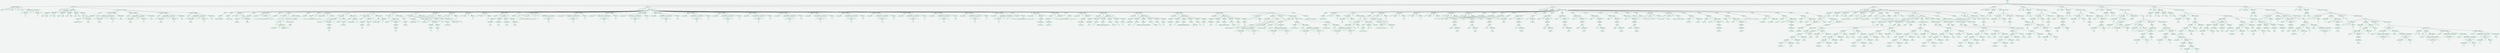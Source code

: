 digraph {
bgcolor="#F2F4F4"; node[style=bold, color="#27AE60", style="filled,setlinewidth(2)", fillcolor=white];
n0[label="RAIZ"];
n1[label="INSTRUCCIONES"];
n0->n1;
n2[label="DECLARACION ARREGLO"];
n1->n2;
n3[label="String"];
n2->n3;
n4[label="[]"];
n2->n4;
n5[label="[]"];
n2->n5;
n6[label="Clases"];
n2->n6;
n7[label="="];
n2->n7;
n8[label="new"];
n2->n8;
n9[label="String"];
n2->n9;
n10[label="EXPRESIONES DE LAS DIMENSIONES"];
n2->n10;
n11[label="["];
n10->n11;
n12[label="PRIMITIVO"];
n10->n12;
n13[label="4"];
n12->n13;
n14[label="]"];
n10->n14;
n15[label="["];
n10->n15;
n16[label="PRIMITIVO"];
n10->n16;
n17[label="5"];
n16->n17;
n18[label="]"];
n10->n18;
n19[label="FUNCION"];
n1->n19;
n20[label="func"];
n19->n20;
n21[label="agregaralumno"];
n19->n21;
n22[label="PARAMETROS"];
n19->n22;
n23[label="PARAMETRO"];
n22->n23;
n24[label="Array"];
n23->n24;
n25[label="arreglo"];
n23->n25;
n26[label="PARAMETRO"];
n22->n26;
n27[label="Int"];
n26->n27;
n28[label="alumno"];
n26->n28;
n29[label="PARAMETRO"];
n22->n29;
n30[label="String"];
n29->n30;
n31[label="nombre"];
n29->n31;
n32[label="PARAMETRO"];
n22->n32;
n33[label="String"];
n32->n33;
n34[label="carnet"];
n32->n34;
n35[label="PARAMETRO"];
n22->n35;
n36[label="String"];
n35->n36;
n37[label="edad"];
n35->n37;
n38[label="PARAMETRO"];
n22->n38;
n39[label="String"];
n38->n39;
n40[label="nota"];
n38->n40;
n41[label="INSTRUCCIONES FUNCION"];
n19->n41;
n42[label="PRINT"];
n41->n42;
n43[label="ARITMETICA"];
n42->n43;
n44[label="PRIMITIVO"];
n43->n44;
n45[label="Agregando a alumno #"];
n44->n45;
n46[label="+"];
n43->n46;
n47[label="IDENTIFICADOR"];
n43->n47;
n48[label="alumno"];
n47->n48;
n49[label="MODIFICACION ARREGLO"];
n41->n49;
n50[label="arreglo"];
n49->n50;
n51[label="EXPRESIONES DE LAS DIMENSIONES"];
n49->n51;
n52[label="["];
n51->n52;
n53[label="IDENTIFICADOR"];
n51->n53;
n54[label="alumno"];
n53->n54;
n55[label="]"];
n51->n55;
n56[label="["];
n51->n56;
n57[label="PRIMITIVO"];
n51->n57;
n58[label="0"];
n57->n58;
n59[label="]"];
n51->n59;
n60[label="IDENTIFICADOR"];
n49->n60;
n61[label="nombre"];
n60->n61;
n62[label="MODIFICACION ARREGLO"];
n41->n62;
n63[label="arreglo"];
n62->n63;
n64[label="EXPRESIONES DE LAS DIMENSIONES"];
n62->n64;
n65[label="["];
n64->n65;
n66[label="IDENTIFICADOR"];
n64->n66;
n67[label="alumno"];
n66->n67;
n68[label="]"];
n64->n68;
n69[label="["];
n64->n69;
n70[label="PRIMITIVO"];
n64->n70;
n71[label="2"];
n70->n71;
n72[label="]"];
n64->n72;
n73[label="IDENTIFICADOR"];
n62->n73;
n74[label="carnet"];
n73->n74;
n75[label="MODIFICACION ARREGLO"];
n41->n75;
n76[label="arreglo"];
n75->n76;
n77[label="EXPRESIONES DE LAS DIMENSIONES"];
n75->n77;
n78[label="["];
n77->n78;
n79[label="IDENTIFICADOR"];
n77->n79;
n80[label="alumno"];
n79->n80;
n81[label="]"];
n77->n81;
n82[label="["];
n77->n82;
n83[label="PRIMITIVO"];
n77->n83;
n84[label="3"];
n83->n84;
n85[label="]"];
n77->n85;
n86[label="IDENTIFICADOR"];
n75->n86;
n87[label="edad"];
n86->n87;
n88[label="MODIFICACION ARREGLO"];
n41->n88;
n89[label="arreglo"];
n88->n89;
n90[label="EXPRESIONES DE LAS DIMENSIONES"];
n88->n90;
n91[label="["];
n90->n91;
n92[label="IDENTIFICADOR"];
n90->n92;
n93[label="alumno"];
n92->n93;
n94[label="]"];
n90->n94;
n95[label="["];
n90->n95;
n96[label="PRIMITIVO"];
n90->n96;
n97[label="4"];
n96->n97;
n98[label="]"];
n90->n98;
n99[label="IDENTIFICADOR"];
n88->n99;
n100[label="nota"];
n99->n100;
n101[label="MAIN"];
n1->n101;
n102[label="("];
n101->n102;
n103[label=")"];
n101->n103;
n104[label="{"];
n101->n104;
n105[label="INSTRUCCIONES"];
n101->n105;
n106[label="PRINT"];
n105->n106;
n107[label="PRIMITIVO"];
n106->n107;
n108[label="INICIO DEL PROGRAMA"];
n107->n108;
n109[label="PRINT"];
n105->n109;
n110[label="PRIMITIVO"];
n109->n110;
n111[label="Ingrese su nombre: "];
n110->n111;
n112[label="DECLARACION"];
n105->n112;
n113[label="var"];
n112->n113;
n114[label="nombre"];
n112->n114;
n115[label="="];
n112->n115;
n116[label="READ"];
n112->n116;
n117[label="PRINT"];
n105->n117;
n118[label="ARITMETICA"];
n117->n118;
n119[label="PRIMITIVO"];
n118->n119;
n120[label="Bienvenido "];
n119->n120;
n121[label="+"];
n118->n121;
n122[label="IDENTIFICADOR"];
n118->n122;
n123[label="nombre"];
n122->n123;
n124[label="LLAMADA FUNCION"];
n105->n124;
n125[label="casteosymas"];
n124->n125;
n126[label="("];
n124->n126;
n127[label="PARAMETROS"];
n124->n127;
n128[label=")"];
n124->n128;
n129[label="PRINT"];
n105->n129;
n130[label="PRIMITIVO"];
n129->n130;
n131[label="=============CALCULADORA=============="];
n130->n131;
n132[label="WHILE"];
n105->n132;
n133[label="("];
n132->n133;
n134[label="PRIMITIVO"];
n132->n134;
n135[label="True"];
n134->n135;
n136[label=")"];
n132->n136;
n137[label="INSTRUCCIONES WHILE"];
n132->n137;
n138[label="IF"];
n137->n138;
n139[label="("];
n138->n139;
n140[label="LOGICA"];
n138->n140;
n141[label="!"];
n140->n141;
n142[label="LLAMADA FUNCION"];
n140->n142;
n143[label="calculadoracali"];
n142->n143;
n144[label="("];
n142->n144;
n145[label="PARAMETROS"];
n142->n145;
n146[label=")"];
n142->n146;
n147[label=")"];
n138->n147;
n148[label="INSTRUCCIONES IF"];
n138->n148;
n149[label="BREAK"];
n148->n149;
n150[label="PRINT"];
n105->n150;
n151[label="PRIMITIVO"];
n150->n151;
n152[label="Calculadora finalizada correctamente"];
n151->n152;
n153[label="PRINT"];
n105->n153;
n154[label="PRIMITIVO"];
n153->n154;
n155[label="=============RECURSIVIDAD=============="];
n154->n155;
n156[label="DECLARACION"];
n105->n156;
n157[label="var"];
n156->n157;
n158[label="punteoRecursividad"];
n156->n158;
n159[label="="];
n156->n159;
n160[label="PRIMITIVO"];
n156->n160;
n161[label="0"];
n160->n161;
n162[label="IF"];
n105->n162;
n163[label="("];
n162->n163;
n164[label="RELACIONAL"];
n162->n164;
n165[label="LLAMADA FUNCION"];
n164->n165;
n166[label="factorialcali"];
n165->n166;
n167[label="("];
n165->n167;
n168[label="PARAMETROS"];
n165->n168;
n169[label="PARAMETRO"];
n168->n169;
n170[label="PRIMITIVO"];
n169->n170;
n171[label="20"];
n170->n171;
n172[label=")"];
n165->n172;
n173[label="=="];
n164->n173;
n174[label="PRIMITIVO"];
n164->n174;
n175[label="362880"];
n174->n175;
n176[label=")"];
n162->n176;
n177[label="INSTRUCCIONES IF"];
n162->n177;
n178[label="PRINT"];
n177->n178;
n179[label="PRIMITIVO"];
n178->n179;
n180[label="Bien factorial"];
n179->n180;
n181[label="INCREMENTO"];
n177->n181;
n182[label="punteoRecursividad"];
n181->n182;
n183[label="++"];
n181->n183;
n184[label="IF"];
n105->n184;
n185[label="("];
n184->n185;
n186[label="LLAMADA FUNCION"];
n184->n186;
n187[label="parcali"];
n186->n187;
n188[label="("];
n186->n188;
n189[label="PARAMETROS"];
n186->n189;
n190[label="PARAMETRO"];
n189->n190;
n191[label="PRIMITIVO"];
n190->n191;
n192[label="202"];
n191->n192;
n193[label=")"];
n186->n193;
n194[label=")"];
n184->n194;
n195[label="INSTRUCCIONES IF"];
n184->n195;
n196[label="PRINT"];
n195->n196;
n197[label="PRIMITIVO"];
n196->n197;
n198[label="Bien par"];
n197->n198;
n199[label="INCREMENTO"];
n195->n199;
n200[label="punteoRecursividad"];
n199->n200;
n201[label="++"];
n199->n201;
n202[label="IF"];
n105->n202;
n203[label="("];
n202->n203;
n204[label="LOGICA"];
n202->n204;
n205[label="!"];
n204->n205;
n206[label="LLAMADA FUNCION"];
n204->n206;
n207[label="imparcali"];
n206->n207;
n208[label="("];
n206->n208;
n209[label="PARAMETROS"];
n206->n209;
n210[label="PARAMETRO"];
n209->n210;
n211[label="PRIMITIVO"];
n210->n211;
n212[label="202"];
n211->n212;
n213[label=")"];
n206->n213;
n214[label=")"];
n202->n214;
n215[label="INSTRUCCIONES IF"];
n202->n215;
n216[label="PRINT"];
n215->n216;
n217[label="PRIMITIVO"];
n216->n217;
n218[label="Bien impar"];
n217->n218;
n219[label="INCREMENTO"];
n215->n219;
n220[label="punteoRecursividad"];
n219->n220;
n221[label="++"];
n219->n221;
n222[label="IF"];
n105->n222;
n223[label="("];
n222->n223;
n224[label="RELACIONAL"];
n222->n224;
n225[label="LLAMADA FUNCION"];
n224->n225;
n226[label="ackermanncali"];
n225->n226;
n227[label="("];
n225->n227;
n228[label="PARAMETROS"];
n225->n228;
n229[label="PARAMETRO"];
n228->n229;
n230[label="PRIMITIVO"];
n229->n230;
n231[label="3"];
n230->n231;
n232[label="PARAMETRO"];
n228->n232;
n233[label="PRIMITIVO"];
n232->n233;
n234[label="4"];
n233->n234;
n235[label=")"];
n225->n235;
n236[label="=="];
n224->n236;
n237[label="PRIMITIVO"];
n224->n237;
n238[label="125"];
n237->n238;
n239[label=")"];
n222->n239;
n240[label="INSTRUCCIONES IF"];
n222->n240;
n241[label="PRINT"];
n240->n241;
n242[label="PRIMITIVO"];
n241->n242;
n243[label="Bien ackermann"];
n242->n243;
n244[label="INCREMENTO"];
n240->n244;
n245[label="punteoRecursividad"];
n244->n245;
n246[label="++"];
n244->n246;
n247[label="DECLARACION"];
n105->n247;
n248[label="var"];
n247->n248;
n249[label="discos"];
n247->n249;
n250[label="="];
n247->n250;
n251[label="PRIMITIVO"];
n247->n251;
n252[label="3"];
n251->n252;
n253[label="DECLARACION"];
n105->n253;
n254[label="var"];
n253->n254;
n255[label="origen"];
n253->n255;
n256[label="="];
n253->n256;
n257[label="PRIMITIVO"];
n253->n257;
n258[label="1"];
n257->n258;
n259[label="DECLARACION"];
n105->n259;
n260[label="var"];
n259->n260;
n261[label="auxiliar"];
n259->n261;
n262[label="="];
n259->n262;
n263[label="PRIMITIVO"];
n259->n263;
n264[label="2"];
n263->n264;
n265[label="DECLARACION"];
n105->n265;
n266[label="var"];
n265->n266;
n267[label="destino"];
n265->n267;
n268[label="="];
n265->n268;
n269[label="PRIMITIVO"];
n265->n269;
n270[label="3"];
n269->n270;
n271[label="LLAMADA FUNCION"];
n105->n271;
n272[label="hanoicali"];
n271->n272;
n273[label="("];
n271->n273;
n274[label="PARAMETROS"];
n271->n274;
n275[label="PARAMETRO"];
n274->n275;
n276[label="IDENTIFICADOR"];
n275->n276;
n277[label="discos"];
n276->n277;
n278[label="PARAMETRO"];
n274->n278;
n279[label="IDENTIFICADOR"];
n278->n279;
n280[label="origen"];
n279->n280;
n281[label="PARAMETRO"];
n274->n281;
n282[label="IDENTIFICADOR"];
n281->n282;
n283[label="auxiliar"];
n282->n283;
n284[label="PARAMETRO"];
n274->n284;
n285[label="IDENTIFICADOR"];
n284->n285;
n286[label="destino"];
n285->n286;
n287[label=")"];
n271->n287;
n288[label="PRINT"];
n105->n288;
n289[label="PRIMITIVO"];
n288->n289;
n290[label="=============ARREGLOS=============="];
n289->n290;
n291[label="DECLARACION ARREGLO"];
n105->n291;
n292[label="Int"];
n291->n292;
n293[label="[]"];
n291->n293;
n294[label="vectorNumeros"];
n291->n294;
n295[label="="];
n291->n295;
n296[label="new"];
n291->n296;
n297[label="Int"];
n291->n297;
n298[label="EXPRESIONES DE LAS DIMENSIONES"];
n291->n298;
n299[label="["];
n298->n299;
n300[label="PRIMITIVO"];
n298->n300;
n301[label="15"];
n300->n301;
n302[label="]"];
n298->n302;
n303[label="MODIFICACION ARREGLO"];
n105->n303;
n304[label="vectorNumeros"];
n303->n304;
n305[label="EXPRESIONES DE LAS DIMENSIONES"];
n303->n305;
n306[label="["];
n305->n306;
n307[label="PRIMITIVO"];
n305->n307;
n308[label="0"];
n307->n308;
n309[label="]"];
n305->n309;
n310[label="PRIMITIVO"];
n303->n310;
n311[label="2"];
n310->n311;
n312[label="MODIFICACION ARREGLO"];
n105->n312;
n313[label="vectorNumeros"];
n312->n313;
n314[label="EXPRESIONES DE LAS DIMENSIONES"];
n312->n314;
n315[label="["];
n314->n315;
n316[label="PRIMITIVO"];
n314->n316;
n317[label="1"];
n316->n317;
n318[label="]"];
n314->n318;
n319[label="PRIMITIVO"];
n312->n319;
n320[label="26"];
n319->n320;
n321[label="MODIFICACION ARREGLO"];
n105->n321;
n322[label="vectorNumeros"];
n321->n322;
n323[label="EXPRESIONES DE LAS DIMENSIONES"];
n321->n323;
n324[label="["];
n323->n324;
n325[label="PRIMITIVO"];
n323->n325;
n326[label="2"];
n325->n326;
n327[label="]"];
n323->n327;
n328[label="PRIMITIVO"];
n321->n328;
n329[label="1"];
n328->n329;
n330[label="MODIFICACION ARREGLO"];
n105->n330;
n331[label="vectorNumeros"];
n330->n331;
n332[label="EXPRESIONES DE LAS DIMENSIONES"];
n330->n332;
n333[label="["];
n332->n333;
n334[label="PRIMITIVO"];
n332->n334;
n335[label="3"];
n334->n335;
n336[label="]"];
n332->n336;
n337[label="PRIMITIVO"];
n330->n337;
n338[label="135"];
n337->n338;
n339[label="MODIFICACION ARREGLO"];
n105->n339;
n340[label="vectorNumeros"];
n339->n340;
n341[label="EXPRESIONES DE LAS DIMENSIONES"];
n339->n341;
n342[label="["];
n341->n342;
n343[label="PRIMITIVO"];
n341->n343;
n344[label="4"];
n343->n344;
n345[label="]"];
n341->n345;
n346[label="PRIMITIVO"];
n339->n346;
n347[label="15"];
n346->n347;
n348[label="MODIFICACION ARREGLO"];
n105->n348;
n349[label="vectorNumeros"];
n348->n349;
n350[label="EXPRESIONES DE LAS DIMENSIONES"];
n348->n350;
n351[label="["];
n350->n351;
n352[label="PRIMITIVO"];
n350->n352;
n353[label="5"];
n352->n353;
n354[label="]"];
n350->n354;
n355[label="PRIMITIVO"];
n348->n355;
n356[label="0"];
n355->n356;
n357[label="MODIFICACION ARREGLO"];
n105->n357;
n358[label="vectorNumeros"];
n357->n358;
n359[label="EXPRESIONES DE LAS DIMENSIONES"];
n357->n359;
n360[label="["];
n359->n360;
n361[label="PRIMITIVO"];
n359->n361;
n362[label="6"];
n361->n362;
n363[label="]"];
n359->n363;
n364[label="PRIMITIVO"];
n357->n364;
n365[label="76"];
n364->n365;
n366[label="MODIFICACION ARREGLO"];
n105->n366;
n367[label="vectorNumeros"];
n366->n367;
n368[label="EXPRESIONES DE LAS DIMENSIONES"];
n366->n368;
n369[label="["];
n368->n369;
n370[label="PRIMITIVO"];
n368->n370;
n371[label="7"];
n370->n371;
n372[label="]"];
n368->n372;
n373[label="PRIMITIVO"];
n366->n373;
n374[label="84"];
n373->n374;
n375[label="MODIFICACION ARREGLO"];
n105->n375;
n376[label="vectorNumeros"];
n375->n376;
n377[label="EXPRESIONES DE LAS DIMENSIONES"];
n375->n377;
n378[label="["];
n377->n378;
n379[label="PRIMITIVO"];
n377->n379;
n380[label="8"];
n379->n380;
n381[label="]"];
n377->n381;
n382[label="PRIMITIVO"];
n375->n382;
n383[label="7"];
n382->n383;
n384[label="MODIFICACION ARREGLO"];
n105->n384;
n385[label="vectorNumeros"];
n384->n385;
n386[label="EXPRESIONES DE LAS DIMENSIONES"];
n384->n386;
n387[label="["];
n386->n387;
n388[label="PRIMITIVO"];
n386->n388;
n389[label="9"];
n388->n389;
n390[label="]"];
n386->n390;
n391[label="PRIMITIVO"];
n384->n391;
n392[label="44"];
n391->n392;
n393[label="MODIFICACION ARREGLO"];
n105->n393;
n394[label="vectorNumeros"];
n393->n394;
n395[label="EXPRESIONES DE LAS DIMENSIONES"];
n393->n395;
n396[label="["];
n395->n396;
n397[label="PRIMITIVO"];
n395->n397;
n398[label="10"];
n397->n398;
n399[label="]"];
n395->n399;
n400[label="PRIMITIVO"];
n393->n400;
n401[label="51"];
n400->n401;
n402[label="MODIFICACION ARREGLO"];
n105->n402;
n403[label="vectorNumeros"];
n402->n403;
n404[label="EXPRESIONES DE LAS DIMENSIONES"];
n402->n404;
n405[label="["];
n404->n405;
n406[label="PRIMITIVO"];
n404->n406;
n407[label="11"];
n406->n407;
n408[label="]"];
n404->n408;
n409[label="PRIMITIVO"];
n402->n409;
n410[label="9"];
n409->n410;
n411[label="MODIFICACION ARREGLO"];
n105->n411;
n412[label="vectorNumeros"];
n411->n412;
n413[label="EXPRESIONES DE LAS DIMENSIONES"];
n411->n413;
n414[label="["];
n413->n414;
n415[label="PRIMITIVO"];
n413->n415;
n416[label="12"];
n415->n416;
n417[label="]"];
n413->n417;
n418[label="PRIMITIVO"];
n411->n418;
n419[label="945"];
n418->n419;
n420[label="MODIFICACION ARREGLO"];
n105->n420;
n421[label="vectorNumeros"];
n420->n421;
n422[label="EXPRESIONES DE LAS DIMENSIONES"];
n420->n422;
n423[label="["];
n422->n423;
n424[label="PRIMITIVO"];
n422->n424;
n425[label="13"];
n424->n425;
n426[label="]"];
n422->n426;
n427[label="PRIMITIVO"];
n420->n427;
n428[label="9"];
n427->n428;
n429[label="MODIFICACION ARREGLO"];
n105->n429;
n430[label="vectorNumeros"];
n429->n430;
n431[label="EXPRESIONES DE LAS DIMENSIONES"];
n429->n431;
n432[label="["];
n431->n432;
n433[label="PRIMITIVO"];
n431->n433;
n434[label="14"];
n433->n434;
n435[label="]"];
n431->n435;
n436[label="PRIMITIVO"];
n429->n436;
n437[label="73"];
n436->n437;
n438[label="PRINT"];
n105->n438;
n439[label="PRIMITIVO"];
n438->n439;
n440[label="============VECTOR DESORDENADO================"];
n439->n440;
n441[label="LLAMADA FUNCION"];
n105->n441;
n442[label="imprimirvector1"];
n441->n442;
n443[label="("];
n441->n443;
n444[label="PARAMETROS"];
n441->n444;
n445[label="PARAMETRO"];
n444->n445;
n446[label="IDENTIFICADOR"];
n445->n446;
n447[label="vectorNumeros"];
n446->n447;
n448[label=")"];
n441->n448;
n449[label="LLAMADA FUNCION"];
n105->n449;
n450[label="bubblesort"];
n449->n450;
n451[label="("];
n449->n451;
n452[label="PARAMETROS"];
n449->n452;
n453[label="PARAMETRO"];
n452->n453;
n454[label="IDENTIFICADOR"];
n453->n454;
n455[label="vectorNumeros"];
n454->n455;
n456[label=")"];
n449->n456;
n457[label="PRINT"];
n105->n457;
n458[label="PRIMITIVO"];
n457->n458;
n459[label="============VECTOR ORDENADO================"];
n458->n459;
n460[label="LLAMADA FUNCION"];
n105->n460;
n461[label="imprimirvector1"];
n460->n461;
n462[label="("];
n460->n462;
n463[label="PARAMETROS"];
n460->n463;
n464[label="PARAMETRO"];
n463->n464;
n465[label="IDENTIFICADOR"];
n464->n465;
n466[label="vectorNumeros"];
n465->n466;
n467[label=")"];
n460->n467;
n468[label="LLAMADA FUNCION"];
n105->n468;
n469[label="agregaralumno"];
n468->n469;
n470[label="("];
n468->n470;
n471[label="PARAMETROS"];
n468->n471;
n472[label="PARAMETRO"];
n471->n472;
n473[label="IDENTIFICADOR"];
n472->n473;
n474[label="Clases"];
n473->n474;
n475[label="PARAMETRO"];
n471->n475;
n476[label="PRIMITIVO"];
n475->n476;
n477[label="0"];
n476->n477;
n478[label="PARAMETRO"];
n471->n478;
n479[label="PRIMITIVO"];
n478->n479;
n480[label="GABRIEL ORLANDO AJSIVINAC XICAY"];
n479->n480;
n481[label="PARAMETRO"];
n471->n481;
n482[label="PRIMITIVO"];
n481->n482;
n483[label="201213010"];
n482->n483;
n484[label="PARAMETRO"];
n471->n484;
n485[label="PRIMITIVO"];
n484->n485;
n486[label="22"];
n485->n486;
n487[label="PARAMETRO"];
n471->n487;
n488[label="PRIMITIVO"];
n487->n488;
n489[label="73"];
n488->n489;
n490[label=")"];
n468->n490;
n491[label="LLAMADA FUNCION"];
n105->n491;
n492[label="agregaralumno"];
n491->n492;
n493[label="("];
n491->n493;
n494[label="PARAMETROS"];
n491->n494;
n495[label="PARAMETRO"];
n494->n495;
n496[label="IDENTIFICADOR"];
n495->n496;
n497[label="Clases"];
n496->n497;
n498[label="PARAMETRO"];
n494->n498;
n499[label="PRIMITIVO"];
n498->n499;
n500[label="1"];
n499->n500;
n501[label="PARAMETRO"];
n494->n501;
n502[label="PRIMITIVO"];
n501->n502;
n503[label="FERNANDO AUGUSTO ARMIRA RAMÍREZ"];
n502->n503;
n504[label="PARAMETRO"];
n494->n504;
n505[label="PRIMITIVO"];
n504->n505;
n506[label="201503961"];
n505->n506;
n507[label="PARAMETRO"];
n494->n507;
n508[label="PRIMITIVO"];
n507->n508;
n509[label="19"];
n508->n509;
n510[label="PARAMETRO"];
n494->n510;
n511[label="PRIMITIVO"];
n510->n511;
n512[label="100"];
n511->n512;
n513[label=")"];
n491->n513;
n514[label="LLAMADA FUNCION"];
n105->n514;
n515[label="agregaralumno"];
n514->n515;
n516[label="("];
n514->n516;
n517[label="PARAMETROS"];
n514->n517;
n518[label="PARAMETRO"];
n517->n518;
n519[label="IDENTIFICADOR"];
n518->n519;
n520[label="Clases"];
n519->n520;
n521[label="PARAMETRO"];
n517->n521;
n522[label="PRIMITIVO"];
n521->n522;
n523[label="2"];
n522->n523;
n524[label="PARAMETRO"];
n517->n524;
n525[label="PRIMITIVO"];
n524->n525;
n526[label="JOSÉ ALEJANDRO BARRIOS RODAS"];
n525->n526;
n527[label="PARAMETRO"];
n517->n527;
n528[label="PRIMITIVO"];
n527->n528;
n529[label="3149675670901"];
n528->n529;
n530[label="PARAMETRO"];
n517->n530;
n531[label="PRIMITIVO"];
n530->n531;
n532[label="25"];
n531->n532;
n533[label="PARAMETRO"];
n517->n533;
n534[label="PRIMITIVO"];
n533->n534;
n535[label="74"];
n534->n535;
n536[label=")"];
n514->n536;
n537[label="LLAMADA FUNCION"];
n105->n537;
n538[label="agregaralumno"];
n537->n538;
n539[label="("];
n537->n539;
n540[label="PARAMETROS"];
n537->n540;
n541[label="PARAMETRO"];
n540->n541;
n542[label="IDENTIFICADOR"];
n541->n542;
n543[label="Clases"];
n542->n543;
n544[label="PARAMETRO"];
n540->n544;
n545[label="PRIMITIVO"];
n544->n545;
n546[label="3"];
n545->n546;
n547[label="PARAMETRO"];
n540->n547;
n548[label="PRIMITIVO"];
n547->n548;
n549[label="JORGE LUIS ARGUETA RIVERA"];
n548->n549;
n550[label="PARAMETRO"];
n540->n550;
n551[label="PRIMITIVO"];
n550->n551;
n552[label="201404334"];
n551->n552;
n553[label="PARAMETRO"];
n540->n553;
n554[label="PRIMITIVO"];
n553->n554;
n555[label="24"];
n554->n555;
n556[label="PARAMETRO"];
n540->n556;
n557[label="PRIMITIVO"];
n556->n557;
n558[label="97"];
n557->n558;
n559[label=")"];
n537->n559;
n560[label="FOR"];
n105->n560;
n561[label="("];
n560->n561;
n562[label="DECLARACION"];
n560->n562;
n563[label="var"];
n562->n563;
n564[label="j"];
n562->n564;
n565[label="="];
n562->n565;
n566[label="PRIMITIVO"];
n562->n566;
n567[label="0"];
n566->n567;
n568[label="RELACIONAL"];
n560->n568;
n569[label="IDENTIFICADOR"];
n568->n569;
n570[label="j"];
n569->n570;
n571[label="<"];
n568->n571;
n572[label="PRIMITIVO"];
n568->n572;
n573[label="4"];
n572->n573;
n574[label="INCREMENTO"];
n560->n574;
n575[label="j"];
n574->n575;
n576[label="++"];
n574->n576;
n577[label=")"];
n560->n577;
n578[label="INSTRUCCIONES FOR"];
n560->n578;
n579[label="PRINT"];
n578->n579;
n580[label="ARITMETICA"];
n579->n580;
n581[label="PRIMITIVO"];
n580->n581;
n582[label="El nombre del alumno es: "];
n581->n582;
n583[label="+"];
n580->n583;
n584[label="ACCESO ARREGLO"];
n580->n584;
n585[label="Clases"];
n584->n585;
n586[label="EXPRESIONES DE LAS DIMENSIONES"];
n584->n586;
n587[label="["];
n586->n587;
n588[label="IDENTIFICADOR"];
n586->n588;
n589[label="j"];
n588->n589;
n590[label="]"];
n586->n590;
n591[label="["];
n586->n591;
n592[label="PRIMITIVO"];
n586->n592;
n593[label="0"];
n592->n593;
n594[label="]"];
n586->n594;
n595[label="PRINT"];
n578->n595;
n596[label="ARITMETICA"];
n595->n596;
n597[label="PRIMITIVO"];
n596->n597;
n598[label="El carnet del alumno es: "];
n597->n598;
n599[label="+"];
n596->n599;
n600[label="ACCESO ARREGLO"];
n596->n600;
n601[label="Clases"];
n600->n601;
n602[label="EXPRESIONES DE LAS DIMENSIONES"];
n600->n602;
n603[label="["];
n602->n603;
n604[label="IDENTIFICADOR"];
n602->n604;
n605[label="j"];
n604->n605;
n606[label="]"];
n602->n606;
n607[label="["];
n602->n607;
n608[label="PRIMITIVO"];
n602->n608;
n609[label="2"];
n608->n609;
n610[label="]"];
n602->n610;
n611[label="PRINT"];
n578->n611;
n612[label="ARITMETICA"];
n611->n612;
n613[label="PRIMITIVO"];
n612->n613;
n614[label="La edad del alumno es: "];
n613->n614;
n615[label="+"];
n612->n615;
n616[label="ACCESO ARREGLO"];
n612->n616;
n617[label="Clases"];
n616->n617;
n618[label="EXPRESIONES DE LAS DIMENSIONES"];
n616->n618;
n619[label="["];
n618->n619;
n620[label="IDENTIFICADOR"];
n618->n620;
n621[label="j"];
n620->n621;
n622[label="]"];
n618->n622;
n623[label="["];
n618->n623;
n624[label="PRIMITIVO"];
n618->n624;
n625[label="3"];
n624->n625;
n626[label="]"];
n618->n626;
n627[label="PRINT"];
n578->n627;
n628[label="ARITMETICA"];
n627->n628;
n629[label="PRIMITIVO"];
n628->n629;
n630[label="La nota del alumno es: "];
n629->n630;
n631[label="+"];
n628->n631;
n632[label="ACCESO ARREGLO"];
n628->n632;
n633[label="Clases"];
n632->n633;
n634[label="EXPRESIONES DE LAS DIMENSIONES"];
n632->n634;
n635[label="["];
n634->n635;
n636[label="IDENTIFICADOR"];
n634->n636;
n637[label="j"];
n636->n637;
n638[label="]"];
n634->n638;
n639[label="["];
n634->n639;
n640[label="PRIMITIVO"];
n634->n640;
n641[label="4"];
n640->n641;
n642[label="]"];
n634->n642;
n643[label="PRINT"];
n105->n643;
n644[label="PRIMITIVO"];
n643->n644;
n645[label="Aqui deberia ir tipo2 de arreglos :c"];
n644->n645;
n646[label="}"];
n101->n646;
n647[label="FUNCION"];
n1->n647;
n648[label="func"];
n647->n648;
n649[label="casteosymas"];
n647->n649;
n650[label="PARAMETROS"];
n647->n650;
n651[label="INSTRUCCIONES FUNCION"];
n647->n651;
n652[label="PRINT"];
n651->n652;
n653[label="PRIMITIVO"];
n652->n653;
n654[label="Validando Continue"];
n653->n654;
n655[label="DECLARACION"];
n651->n655;
n656[label="var"];
n655->n656;
n657[label="cont"];
n655->n657;
n658[label="="];
n655->n658;
n659[label="PRIMITIVO"];
n655->n659;
n660[label="1"];
n659->n660;
n661[label="WHILE"];
n651->n661;
n662[label="("];
n661->n662;
n663[label="RELACIONAL"];
n661->n663;
n664[label="IDENTIFICADOR"];
n663->n664;
n665[label="cont"];
n664->n665;
n666[label="<"];
n663->n666;
n667[label="PRIMITIVO"];
n663->n667;
n668[label="11"];
n667->n668;
n669[label=")"];
n661->n669;
n670[label="INSTRUCCIONES WHILE"];
n661->n670;
n671[label="IF"];
n670->n671;
n672[label="("];
n671->n672;
n673[label="RELACIONAL"];
n671->n673;
n674[label="IDENTIFICADOR"];
n673->n674;
n675[label="cont"];
n674->n675;
n676[label="=="];
n673->n676;
n677[label="PRIMITIVO"];
n673->n677;
n678[label="6"];
n677->n678;
n679[label=")"];
n671->n679;
n680[label="INSTRUCCIONES IF"];
n671->n680;
n681[label="PRINT"];
n680->n681;
n682[label="PRIMITIVO"];
n681->n682;
n683[label="Se salta esta iteracion"];
n682->n683;
n684[label="INCREMENTO"];
n680->n684;
n685[label="cont"];
n684->n685;
n686[label="++"];
n684->n686;
n687[label="CONTINUE"];
n680->n687;
n688[label="PRINT"];
n670->n688;
n689[label="ARITMETICA"];
n688->n689;
n690[label="PRIMITIVO"];
n689->n690;
n691[label="El valor del ciclo con continue es: "];
n690->n691;
n692[label="+"];
n689->n692;
n693[label="IDENTIFICADOR"];
n689->n693;
n694[label="cont"];
n693->n694;
n695[label="INCREMENTO"];
n670->n695;
n696[label="cont"];
n695->n696;
n697[label="++"];
n695->n697;
n698[label="PRINT"];
n651->n698;
n699[label="PRIMITIVO"];
n698->n699;
n700[label="CASTEOS"];
n699->n700;
n701[label="DECLARACION"];
n651->n701;
n702[label="var"];
n701->n702;
n703[label="num500"];
n701->n703;
n704[label="="];
n701->n704;
n705[label="PRIMITIVO"];
n701->n705;
n706[label="50"];
n705->n706;
n707[label="DECLARACION"];
n651->n707;
n708[label="var"];
n707->n708;
n709[label="double501"];
n707->n709;
n710[label="="];
n707->n710;
n711[label="PRIMITIVO"];
n707->n711;
n712[label="50.4"];
n711->n712;
n713[label="DECLARACION"];
n651->n713;
n714[label="var"];
n713->n714;
n715[label="char502"];
n713->n715;
n716[label="="];
n713->n716;
n717[label="PRIMITIVO"];
n713->n717;
n718[label="a"];
n717->n718;
n719[label="DECLARACION"];
n651->n719;
n720[label="var"];
n719->n720;
n721[label="string503"];
n719->n721;
n722[label="="];
n719->n722;
n723[label="PRIMITIVO"];
n719->n723;
n724[label="50"];
n723->n724;
n725[label="DECLARACION"];
n651->n725;
n726[label="var"];
n725->n726;
n727[label="string504"];
n725->n727;
n728[label="="];
n725->n728;
n729[label="PRIMITIVO"];
n725->n729;
n730[label="50.4"];
n729->n730;
n731[label="DECLARACION"];
n651->n731;
n732[label="var"];
n731->n732;
n733[label="string505"];
n731->n733;
n734[label="="];
n731->n734;
n735[label="PRIMITIVO"];
n731->n735;
n736[label="FalSe"];
n735->n736;
n737[label="PRINT"];
n651->n737;
n738[label="LLAMADA FUNCION"];
n737->n738;
n739[label="typeof"];
n738->n739;
n740[label="("];
n738->n740;
n741[label="PARAMETROS"];
n738->n741;
n742[label="PARAMETRO"];
n741->n742;
n743[label="CASTEO"];
n742->n743;
n744[label="Double"];
n743->n744;
n745[label="IDENTIFICADOR"];
n743->n745;
n746[label="num500"];
n745->n746;
n747[label=")"];
n738->n747;
n748[label="PRINT"];
n651->n748;
n749[label="LLAMADA FUNCION"];
n748->n749;
n750[label="typeof"];
n749->n750;
n751[label="("];
n749->n751;
n752[label="PARAMETROS"];
n749->n752;
n753[label="PARAMETRO"];
n752->n753;
n754[label="CASTEO"];
n753->n754;
n755[label="String"];
n754->n755;
n756[label="IDENTIFICADOR"];
n754->n756;
n757[label="num500"];
n756->n757;
n758[label=")"];
n749->n758;
n759[label="PRINT"];
n651->n759;
n760[label="LLAMADA FUNCION"];
n759->n760;
n761[label="typeof"];
n760->n761;
n762[label="("];
n760->n762;
n763[label="PARAMETROS"];
n760->n763;
n764[label="PARAMETRO"];
n763->n764;
n765[label="CASTEO"];
n764->n765;
n766[label="Char"];
n765->n766;
n767[label="IDENTIFICADOR"];
n765->n767;
n768[label="num500"];
n767->n768;
n769[label=")"];
n760->n769;
n770[label="PRINT"];
n651->n770;
n771[label="CASTEO"];
n770->n771;
n772[label="Char"];
n771->n772;
n773[label="IDENTIFICADOR"];
n771->n773;
n774[label="num500"];
n773->n774;
n775[label="PRINT"];
n651->n775;
n776[label="LLAMADA FUNCION"];
n775->n776;
n777[label="typeof"];
n776->n777;
n778[label="("];
n776->n778;
n779[label="PARAMETROS"];
n776->n779;
n780[label="PARAMETRO"];
n779->n780;
n781[label="CASTEO"];
n780->n781;
n782[label="Int"];
n781->n782;
n783[label="IDENTIFICADOR"];
n781->n783;
n784[label="double501"];
n783->n784;
n785[label=")"];
n776->n785;
n786[label="PRINT"];
n651->n786;
n787[label="CASTEO"];
n786->n787;
n788[label="Int"];
n787->n788;
n789[label="IDENTIFICADOR"];
n787->n789;
n790[label="double501"];
n789->n790;
n791[label="PRINT"];
n651->n791;
n792[label="LLAMADA FUNCION"];
n791->n792;
n793[label="typeof"];
n792->n793;
n794[label="("];
n792->n794;
n795[label="PARAMETROS"];
n792->n795;
n796[label="PARAMETRO"];
n795->n796;
n797[label="CASTEO"];
n796->n797;
n798[label="String"];
n797->n798;
n799[label="IDENTIFICADOR"];
n797->n799;
n800[label="double501"];
n799->n800;
n801[label=")"];
n792->n801;
n802[label="PRINT"];
n651->n802;
n803[label="LLAMADA FUNCION"];
n802->n803;
n804[label="typeof"];
n803->n804;
n805[label="("];
n803->n805;
n806[label="PARAMETROS"];
n803->n806;
n807[label="PARAMETRO"];
n806->n807;
n808[label="CASTEO"];
n807->n808;
n809[label="Int"];
n808->n809;
n810[label="IDENTIFICADOR"];
n808->n810;
n811[label="char502"];
n810->n811;
n812[label=")"];
n803->n812;
n813[label="PRINT"];
n651->n813;
n814[label="LLAMADA FUNCION"];
n813->n814;
n815[label="typeof"];
n814->n815;
n816[label="("];
n814->n816;
n817[label="PARAMETROS"];
n814->n817;
n818[label="PARAMETRO"];
n817->n818;
n819[label="CASTEO"];
n818->n819;
n820[label="Double"];
n819->n820;
n821[label="IDENTIFICADOR"];
n819->n821;
n822[label="char502"];
n821->n822;
n823[label=")"];
n814->n823;
n824[label="PRINT"];
n651->n824;
n825[label="LLAMADA FUNCION"];
n824->n825;
n826[label="typeof"];
n825->n826;
n827[label="("];
n825->n827;
n828[label="PARAMETROS"];
n825->n828;
n829[label="PARAMETRO"];
n828->n829;
n830[label="CASTEO"];
n829->n830;
n831[label="Int"];
n830->n831;
n832[label="IDENTIFICADOR"];
n830->n832;
n833[label="string503"];
n832->n833;
n834[label=")"];
n825->n834;
n835[label="PRINT"];
n651->n835;
n836[label="LLAMADA FUNCION"];
n835->n836;
n837[label="typeof"];
n836->n837;
n838[label="("];
n836->n838;
n839[label="PARAMETROS"];
n836->n839;
n840[label="PARAMETRO"];
n839->n840;
n841[label="CASTEO"];
n840->n841;
n842[label="Double"];
n841->n842;
n843[label="IDENTIFICADOR"];
n841->n843;
n844[label="string504"];
n843->n844;
n845[label=")"];
n836->n845;
n846[label="PRINT"];
n651->n846;
n847[label="LLAMADA FUNCION"];
n846->n847;
n848[label="typeof"];
n847->n848;
n849[label="("];
n847->n849;
n850[label="PARAMETROS"];
n847->n850;
n851[label="PARAMETRO"];
n850->n851;
n852[label="CASTEO"];
n851->n852;
n853[label="Boolean"];
n852->n853;
n854[label="IDENTIFICADOR"];
n852->n854;
n855[label="string505"];
n854->n855;
n856[label=")"];
n847->n856;
n857[label="PRINT"];
n651->n857;
n858[label="PRIMITIVO"];
n857->n858;
n859[label="======================"];
n858->n859;
n860[label="PRINT"];
n651->n860;
n861[label="PRIMITIVO"];
n860->n861;
n862[label="Funciones Nativas"];
n861->n862;
n863[label="DECLARACION"];
n651->n863;
n864[label="var"];
n863->n864;
n865[label="nativaNUM"];
n863->n865;
n866[label="="];
n863->n866;
n867[label="PRIMITIVO"];
n863->n867;
n868[label="1024.65"];
n867->n868;
n869[label="DECLARACION"];
n651->n869;
n870[label="var"];
n869->n870;
n871[label="nativaSTRING"];
n869->n871;
n872[label="="];
n869->n872;
n873[label="PRIMITIVO"];
n869->n873;
n874[label="Animos, Ya caSi Termina El CURso"];
n873->n874;
n875[label="PRINT"];
n651->n875;
n876[label="ARITMETICA"];
n875->n876;
n877[label="PRIMITIVO"];
n876->n877;
n878[label="nativaNUM = "];
n877->n878;
n879[label="+"];
n876->n879;
n880[label="IDENTIFICADOR"];
n876->n880;
n881[label="nativaNUM"];
n880->n881;
n882[label="PRINT"];
n651->n882;
n883[label="ARITMETICA"];
n882->n883;
n884[label="PRIMITIVO"];
n883->n884;
n885[label="Truncate = "];
n884->n885;
n886[label="+"];
n883->n886;
n887[label="LLAMADA FUNCION"];
n883->n887;
n888[label="truncate"];
n887->n888;
n889[label="("];
n887->n889;
n890[label="PARAMETROS"];
n887->n890;
n891[label="PARAMETRO"];
n890->n891;
n892[label="IDENTIFICADOR"];
n891->n892;
n893[label="nativaNUM"];
n892->n893;
n894[label=")"];
n887->n894;
n895[label="PRINT"];
n651->n895;
n896[label="ARITMETICA"];
n895->n896;
n897[label="PRIMITIVO"];
n896->n897;
n898[label="Round = "];
n897->n898;
n899[label="+"];
n896->n899;
n900[label="LLAMADA FUNCION"];
n896->n900;
n901[label="round"];
n900->n901;
n902[label="("];
n900->n902;
n903[label="PARAMETROS"];
n900->n903;
n904[label="PARAMETRO"];
n903->n904;
n905[label="IDENTIFICADOR"];
n904->n905;
n906[label="nativaNUM"];
n905->n906;
n907[label=")"];
n900->n907;
n908[label="PRINT"];
n651->n908;
n909[label="PRIMITIVO"];
n908->n909;
n910[label="============================="];
n909->n910;
n911[label="PRINT"];
n651->n911;
n912[label="ARITMETICA"];
n911->n912;
n913[label="PRIMITIVO"];
n912->n913;
n914[label="nativaSTRING = "];
n913->n914;
n915[label="+"];
n912->n915;
n916[label="IDENTIFICADOR"];
n912->n916;
n917[label="nativaSTRING"];
n916->n917;
n918[label="PRINT"];
n651->n918;
n919[label="ARITMETICA"];
n918->n919;
n920[label="PRIMITIVO"];
n919->n920;
n921[label="ToLower = "];
n920->n921;
n922[label="+"];
n919->n922;
n923[label="LLAMADA FUNCION"];
n919->n923;
n924[label="tolower"];
n923->n924;
n925[label="("];
n923->n925;
n926[label="PARAMETROS"];
n923->n926;
n927[label="PARAMETRO"];
n926->n927;
n928[label="IDENTIFICADOR"];
n927->n928;
n929[label="nativaSTRING"];
n928->n929;
n930[label=")"];
n923->n930;
n931[label="PRINT"];
n651->n931;
n932[label="ARITMETICA"];
n931->n932;
n933[label="PRIMITIVO"];
n932->n933;
n934[label="ToUpper = "];
n933->n934;
n935[label="+"];
n932->n935;
n936[label="LLAMADA FUNCION"];
n932->n936;
n937[label="toupper"];
n936->n937;
n938[label="("];
n936->n938;
n939[label="PARAMETROS"];
n936->n939;
n940[label="PARAMETRO"];
n939->n940;
n941[label="IDENTIFICADOR"];
n940->n941;
n942[label="nativaSTRING"];
n941->n942;
n943[label=")"];
n936->n943;
n944[label="PRINT"];
n651->n944;
n945[label="ARITMETICA"];
n944->n945;
n946[label="PRIMITIVO"];
n945->n946;
n947[label="Length = "];
n946->n947;
n948[label="+"];
n945->n948;
n949[label="LLAMADA FUNCION"];
n945->n949;
n950[label="length"];
n949->n950;
n951[label="("];
n949->n951;
n952[label="PARAMETROS"];
n949->n952;
n953[label="PARAMETRO"];
n952->n953;
n954[label="IDENTIFICADOR"];
n953->n954;
n955[label="nativaSTRING"];
n954->n955;
n956[label=")"];
n949->n956;
n957[label="FUNCION"];
n1->n957;
n958[label="func"];
n957->n958;
n959[label="calculadoracali"];
n957->n959;
n960[label="PARAMETROS"];
n957->n960;
n961[label="INSTRUCCIONES FUNCION"];
n957->n961;
n962[label="DECLARACION"];
n961->n962;
n963[label="var"];
n962->n963;
n964[label="numero1"];
n962->n964;
n965[label="DECLARACION"];
n961->n965;
n966[label="var"];
n965->n966;
n967[label="numero2"];
n965->n967;
n968[label="DECLARACION"];
n961->n968;
n969[label="var"];
n968->n969;
n970[label="operacion"];
n968->n970;
n971[label="PRINT"];
n961->n971;
n972[label="PRIMITIVO"];
n971->n972;
n973[label="Ingrese el primer número:
"];
n972->n973;
n974[label="ASIGNACION"];
n961->n974;
n975[label="numero1"];
n974->n975;
n976[label="="];
n974->n976;
n977[label="CASTEO"];
n974->n977;
n978[label="Int"];
n977->n978;
n979[label="READ"];
n977->n979;
n980[label="PRINT"];
n961->n980;
n981[label="PRIMITIVO"];
n980->n981;
n982[label="Ingrese el segundo número:
"];
n981->n982;
n983[label="ASIGNACION"];
n961->n983;
n984[label="numero2"];
n983->n984;
n985[label="="];
n983->n985;
n986[label="CASTEO"];
n983->n986;
n987[label="Int"];
n986->n987;
n988[label="READ"];
n986->n988;
n989[label="PRINT"];
n961->n989;
n990[label="PRIMITIVO"];
n989->n990;
n991[label="Ingrese la operación que desea realizar: (+,-,*,/,**,%)
"];
n990->n991;
n992[label="ASIGNACION"];
n961->n992;
n993[label="operacion"];
n992->n993;
n994[label="="];
n992->n994;
n995[label="READ"];
n992->n995;
n996[label="SWITCH"];
n961->n996;
n997[label="("];
n996->n997;
n998[label="IDENTIFICADOR"];
n996->n998;
n999[label="operacion"];
n998->n999;
n1000[label=")"];
n996->n1000;
n1001[label="LISTA CASE"];
n996->n1001;
n1002[label="CASE"];
n1001->n1002;
n1003[label="PRIMITIVO"];
n1002->n1003;
n1004[label="+"];
n1003->n1004;
n1005[label="INSTRUCCIONES CASE"];
n1002->n1005;
n1006[label="PRINT"];
n1005->n1006;
n1007[label="ARITMETICA"];
n1006->n1007;
n1008[label="ARITMETICA"];
n1007->n1008;
n1009[label="ARITMETICA"];
n1008->n1009;
n1010[label="ARITMETICA"];
n1009->n1010;
n1011[label="ARITMETICA"];
n1010->n1011;
n1012[label="PRIMITIVO"];
n1011->n1012;
n1013[label="El resultado de "];
n1012->n1013;
n1014[label="+"];
n1011->n1014;
n1015[label="IDENTIFICADOR"];
n1011->n1015;
n1016[label="numero1"];
n1015->n1016;
n1017[label="+"];
n1010->n1017;
n1018[label="IDENTIFICADOR"];
n1010->n1018;
n1019[label="operacion"];
n1018->n1019;
n1020[label="+"];
n1009->n1020;
n1021[label="IDENTIFICADOR"];
n1009->n1021;
n1022[label="numero2"];
n1021->n1022;
n1023[label="+"];
n1008->n1023;
n1024[label="PRIMITIVO"];
n1008->n1024;
n1025[label=" es igual a "];
n1024->n1025;
n1026[label="+"];
n1007->n1026;
n1027[label="ARITMETICA"];
n1007->n1027;
n1028[label="IDENTIFICADOR"];
n1027->n1028;
n1029[label="numero1"];
n1028->n1029;
n1030[label="+"];
n1027->n1030;
n1031[label="IDENTIFICADOR"];
n1027->n1031;
n1032[label="numero2"];
n1031->n1032;
n1033[label="BREAK"];
n1005->n1033;
n1034[label="CASE"];
n1001->n1034;
n1035[label="PRIMITIVO"];
n1034->n1035;
n1036[label="-"];
n1035->n1036;
n1037[label="INSTRUCCIONES CASE"];
n1034->n1037;
n1038[label="PRINT"];
n1037->n1038;
n1039[label="ARITMETICA"];
n1038->n1039;
n1040[label="ARITMETICA"];
n1039->n1040;
n1041[label="ARITMETICA"];
n1040->n1041;
n1042[label="ARITMETICA"];
n1041->n1042;
n1043[label="ARITMETICA"];
n1042->n1043;
n1044[label="PRIMITIVO"];
n1043->n1044;
n1045[label="El resultado de "];
n1044->n1045;
n1046[label="+"];
n1043->n1046;
n1047[label="IDENTIFICADOR"];
n1043->n1047;
n1048[label="numero1"];
n1047->n1048;
n1049[label="+"];
n1042->n1049;
n1050[label="IDENTIFICADOR"];
n1042->n1050;
n1051[label="operacion"];
n1050->n1051;
n1052[label="+"];
n1041->n1052;
n1053[label="IDENTIFICADOR"];
n1041->n1053;
n1054[label="numero2"];
n1053->n1054;
n1055[label="+"];
n1040->n1055;
n1056[label="PRIMITIVO"];
n1040->n1056;
n1057[label=" es igual a "];
n1056->n1057;
n1058[label="+"];
n1039->n1058;
n1059[label="ARITMETICA"];
n1039->n1059;
n1060[label="IDENTIFICADOR"];
n1059->n1060;
n1061[label="numero1"];
n1060->n1061;
n1062[label="-"];
n1059->n1062;
n1063[label="IDENTIFICADOR"];
n1059->n1063;
n1064[label="numero2"];
n1063->n1064;
n1065[label="BREAK"];
n1037->n1065;
n1066[label="DEFAULT"];
n1001->n1066;
n1067[label="INSTRUCCIONES DEFAULT"];
n1066->n1067;
n1068[label="PRINT"];
n1067->n1068;
n1069[label="ARITMETICA"];
n1068->n1069;
n1070[label="ARITMETICA"];
n1069->n1070;
n1071[label="ARITMETICA"];
n1070->n1071;
n1072[label="ARITMETICA"];
n1071->n1072;
n1073[label="ARITMETICA"];
n1072->n1073;
n1074[label="PRIMITIVO"];
n1073->n1074;
n1075[label="El resultado de "];
n1074->n1075;
n1076[label="+"];
n1073->n1076;
n1077[label="IDENTIFICADOR"];
n1073->n1077;
n1078[label="numero1"];
n1077->n1078;
n1079[label="+"];
n1072->n1079;
n1080[label="IDENTIFICADOR"];
n1072->n1080;
n1081[label="operacion"];
n1080->n1081;
n1082[label="+"];
n1071->n1082;
n1083[label="IDENTIFICADOR"];
n1071->n1083;
n1084[label="numero2"];
n1083->n1084;
n1085[label="+"];
n1070->n1085;
n1086[label="PRIMITIVO"];
n1070->n1086;
n1087[label=" es igual a "];
n1086->n1087;
n1088[label="+"];
n1069->n1088;
n1089[label="ARITMETICA"];
n1069->n1089;
n1090[label="IDENTIFICADOR"];
n1089->n1090;
n1091[label="numero1"];
n1090->n1091;
n1092[label="*"];
n1089->n1092;
n1093[label="IDENTIFICADOR"];
n1089->n1093;
n1094[label="numero2"];
n1093->n1094;
n1095[label="BREAK"];
n1067->n1095;
n1096[label="DEFAULT"];
n1001->n1096;
n1097[label="INSTRUCCIONES DEFAULT"];
n1096->n1097;
n1098[label="PRINT"];
n1097->n1098;
n1099[label="ARITMETICA"];
n1098->n1099;
n1100[label="ARITMETICA"];
n1099->n1100;
n1101[label="ARITMETICA"];
n1100->n1101;
n1102[label="ARITMETICA"];
n1101->n1102;
n1103[label="ARITMETICA"];
n1102->n1103;
n1104[label="PRIMITIVO"];
n1103->n1104;
n1105[label="El resultado de "];
n1104->n1105;
n1106[label="+"];
n1103->n1106;
n1107[label="IDENTIFICADOR"];
n1103->n1107;
n1108[label="numero1"];
n1107->n1108;
n1109[label="+"];
n1102->n1109;
n1110[label="IDENTIFICADOR"];
n1102->n1110;
n1111[label="operacion"];
n1110->n1111;
n1112[label="+"];
n1101->n1112;
n1113[label="IDENTIFICADOR"];
n1101->n1113;
n1114[label="numero2"];
n1113->n1114;
n1115[label="+"];
n1100->n1115;
n1116[label="PRIMITIVO"];
n1100->n1116;
n1117[label=" es igual a "];
n1116->n1117;
n1118[label="+"];
n1099->n1118;
n1119[label="ARITMETICA"];
n1099->n1119;
n1120[label="IDENTIFICADOR"];
n1119->n1120;
n1121[label="numero1"];
n1120->n1121;
n1122[label="/"];
n1119->n1122;
n1123[label="IDENTIFICADOR"];
n1119->n1123;
n1124[label="numero2"];
n1123->n1124;
n1125[label="BREAK"];
n1097->n1125;
n1126[label="DEFAULT"];
n1001->n1126;
n1127[label="INSTRUCCIONES DEFAULT"];
n1126->n1127;
n1128[label="PRINT"];
n1127->n1128;
n1129[label="ARITMETICA"];
n1128->n1129;
n1130[label="ARITMETICA"];
n1129->n1130;
n1131[label="ARITMETICA"];
n1130->n1131;
n1132[label="ARITMETICA"];
n1131->n1132;
n1133[label="ARITMETICA"];
n1132->n1133;
n1134[label="PRIMITIVO"];
n1133->n1134;
n1135[label="El resultado de "];
n1134->n1135;
n1136[label="+"];
n1133->n1136;
n1137[label="IDENTIFICADOR"];
n1133->n1137;
n1138[label="numero1"];
n1137->n1138;
n1139[label="+"];
n1132->n1139;
n1140[label="IDENTIFICADOR"];
n1132->n1140;
n1141[label="operacion"];
n1140->n1141;
n1142[label="+"];
n1131->n1142;
n1143[label="IDENTIFICADOR"];
n1131->n1143;
n1144[label="numero2"];
n1143->n1144;
n1145[label="+"];
n1130->n1145;
n1146[label="PRIMITIVO"];
n1130->n1146;
n1147[label=" es igual a "];
n1146->n1147;
n1148[label="+"];
n1129->n1148;
n1149[label="ARITMETICA"];
n1129->n1149;
n1150[label="IDENTIFICADOR"];
n1149->n1150;
n1151[label="numero1"];
n1150->n1151;
n1152[label="**"];
n1149->n1152;
n1153[label="IDENTIFICADOR"];
n1149->n1153;
n1154[label="numero2"];
n1153->n1154;
n1155[label="BREAK"];
n1127->n1155;
n1156[label="DEFAULT"];
n1001->n1156;
n1157[label="INSTRUCCIONES DEFAULT"];
n1156->n1157;
n1158[label="PRINT"];
n1157->n1158;
n1159[label="ARITMETICA"];
n1158->n1159;
n1160[label="ARITMETICA"];
n1159->n1160;
n1161[label="ARITMETICA"];
n1160->n1161;
n1162[label="ARITMETICA"];
n1161->n1162;
n1163[label="ARITMETICA"];
n1162->n1163;
n1164[label="PRIMITIVO"];
n1163->n1164;
n1165[label="El resultado de "];
n1164->n1165;
n1166[label="+"];
n1163->n1166;
n1167[label="IDENTIFICADOR"];
n1163->n1167;
n1168[label="numero1"];
n1167->n1168;
n1169[label="+"];
n1162->n1169;
n1170[label="IDENTIFICADOR"];
n1162->n1170;
n1171[label="operacion"];
n1170->n1171;
n1172[label="+"];
n1161->n1172;
n1173[label="IDENTIFICADOR"];
n1161->n1173;
n1174[label="numero2"];
n1173->n1174;
n1175[label="+"];
n1160->n1175;
n1176[label="PRIMITIVO"];
n1160->n1176;
n1177[label=" es igual a "];
n1176->n1177;
n1178[label="+"];
n1159->n1178;
n1179[label="ARITMETICA"];
n1159->n1179;
n1180[label="IDENTIFICADOR"];
n1179->n1180;
n1181[label="numero1"];
n1180->n1181;
n1182[label="%"];
n1179->n1182;
n1183[label="IDENTIFICADOR"];
n1179->n1183;
n1184[label="numero2"];
n1183->n1184;
n1185[label="BREAK"];
n1157->n1185;
n1186[label="DEFAULT"];
n1001->n1186;
n1187[label="INSTRUCCIONES DEFAULT"];
n1186->n1187;
n1188[label="PRINT"];
n1187->n1188;
n1189[label="ARITMETICA"];
n1188->n1189;
n1190[label="ARITMETICA"];
n1189->n1190;
n1191[label="ARITMETICA"];
n1190->n1191;
n1192[label="ARITMETICA"];
n1191->n1192;
n1193[label="ARITMETICA"];
n1192->n1193;
n1194[label="PRIMITIVO"];
n1193->n1194;
n1195[label="El resultado de "];
n1194->n1195;
n1196[label="+"];
n1193->n1196;
n1197[label="IDENTIFICADOR"];
n1193->n1197;
n1198[label="numero1"];
n1197->n1198;
n1199[label="+"];
n1192->n1199;
n1200[label="IDENTIFICADOR"];
n1192->n1200;
n1201[label="operacion"];
n1200->n1201;
n1202[label="+"];
n1191->n1202;
n1203[label="IDENTIFICADOR"];
n1191->n1203;
n1204[label="numero2"];
n1203->n1204;
n1205[label="+"];
n1190->n1205;
n1206[label="PRIMITIVO"];
n1190->n1206;
n1207[label=" es igual a "];
n1206->n1207;
n1208[label="+"];
n1189->n1208;
n1209[label="ARITMETICA"];
n1189->n1209;
n1210[label="IDENTIFICADOR"];
n1209->n1210;
n1211[label="numero1"];
n1210->n1211;
n1212[label="+"];
n1209->n1212;
n1213[label="IDENTIFICADOR"];
n1209->n1213;
n1214[label="numero2"];
n1213->n1214;
n1215[label="BREAK"];
n1187->n1215;
n1216[label="DEFAULT"];
n996->n1216;
n1217[label="INSTRUCCIONES DEFAULT"];
n1216->n1217;
n1218[label="PRINT"];
n1217->n1218;
n1219[label="PRIMITIVO"];
n1218->n1219;
n1220[label="Operación no válida"];
n1219->n1220;
n1221[label="BREAK"];
n1217->n1221;
n1222[label="PRINT"];
n961->n1222;
n1223[label="PRIMITIVO"];
n1222->n1223;
n1224[label="¿Desea realizar otra operación? (true, false)
"];
n1223->n1224;
n1225[label="IF"];
n961->n1225;
n1226[label="("];
n1225->n1226;
n1227[label="CASTEO"];
n1225->n1227;
n1228[label="Boolean"];
n1227->n1228;
n1229[label="READ"];
n1227->n1229;
n1230[label=")"];
n1225->n1230;
n1231[label="INSTRUCCIONES IF"];
n1225->n1231;
n1232[label="RETURN"];
n1231->n1232;
n1233[label="PRIMITIVO"];
n1232->n1233;
n1234[label="True"];
n1233->n1234;
n1235[label="RETURN"];
n961->n1235;
n1236[label="PRIMITIVO"];
n1235->n1236;
n1237[label="False"];
n1236->n1237;
n1238[label="FUNCION"];
n1->n1238;
n1239[label="func"];
n1238->n1239;
n1240[label="factorialcali"];
n1238->n1240;
n1241[label="PARAMETROS"];
n1238->n1241;
n1242[label="PARAMETRO"];
n1241->n1242;
n1243[label="Int"];
n1242->n1243;
n1244[label="num"];
n1242->n1244;
n1245[label="INSTRUCCIONES FUNCION"];
n1238->n1245;
n1246[label="IF"];
n1245->n1246;
n1247[label="("];
n1246->n1247;
n1248[label="RELACIONAL"];
n1246->n1248;
n1249[label="IDENTIFICADOR"];
n1248->n1249;
n1250[label="num"];
n1249->n1250;
n1251[label="=="];
n1248->n1251;
n1252[label="PRIMITIVO"];
n1248->n1252;
n1253[label="0"];
n1252->n1253;
n1254[label=")"];
n1246->n1254;
n1255[label="INSTRUCCIONES IF"];
n1246->n1255;
n1256[label="RETURN"];
n1255->n1256;
n1257[label="PRIMITIVO"];
n1256->n1257;
n1258[label="1"];
n1257->n1258;
n1259[label="INSTRUCCIONES ELSE"];
n1246->n1259;
n1260[label="RETURN"];
n1259->n1260;
n1261[label="ARITMETICA"];
n1260->n1261;
n1262[label="IDENTIFICADOR"];
n1261->n1262;
n1263[label="num"];
n1262->n1263;
n1264[label="*"];
n1261->n1264;
n1265[label="LLAMADA FUNCION"];
n1261->n1265;
n1266[label="factorialcali"];
n1265->n1266;
n1267[label="("];
n1265->n1267;
n1268[label="PARAMETROS"];
n1265->n1268;
n1269[label="PARAMETRO"];
n1268->n1269;
n1270[label="ARITMETICA"];
n1269->n1270;
n1271[label="IDENTIFICADOR"];
n1270->n1271;
n1272[label="num"];
n1271->n1272;
n1273[label="-"];
n1270->n1273;
n1274[label="PRIMITIVO"];
n1270->n1274;
n1275[label="1"];
n1274->n1275;
n1276[label=")"];
n1265->n1276;
n1277[label="FUNCION"];
n1->n1277;
n1278[label="func"];
n1277->n1278;
n1279[label="parcali"];
n1277->n1279;
n1280[label="PARAMETROS"];
n1277->n1280;
n1281[label="PARAMETRO"];
n1280->n1281;
n1282[label="Int"];
n1281->n1282;
n1283[label="nump"];
n1281->n1283;
n1284[label="INSTRUCCIONES FUNCION"];
n1277->n1284;
n1285[label="IF"];
n1284->n1285;
n1286[label="("];
n1285->n1286;
n1287[label="RELACIONAL"];
n1285->n1287;
n1288[label="IDENTIFICADOR"];
n1287->n1288;
n1289[label="nump"];
n1288->n1289;
n1290[label="=="];
n1287->n1290;
n1291[label="PRIMITIVO"];
n1287->n1291;
n1292[label="0"];
n1291->n1292;
n1293[label=")"];
n1285->n1293;
n1294[label="INSTRUCCIONES IF"];
n1285->n1294;
n1295[label="RETURN"];
n1294->n1295;
n1296[label="PRIMITIVO"];
n1295->n1296;
n1297[label="True"];
n1296->n1297;
n1298[label="RETURN"];
n1284->n1298;
n1299[label="LLAMADA FUNCION"];
n1298->n1299;
n1300[label="imparcali"];
n1299->n1300;
n1301[label="("];
n1299->n1301;
n1302[label="PARAMETROS"];
n1299->n1302;
n1303[label="PARAMETRO"];
n1302->n1303;
n1304[label="ARITMETICA"];
n1303->n1304;
n1305[label="IDENTIFICADOR"];
n1304->n1305;
n1306[label="nump"];
n1305->n1306;
n1307[label="-"];
n1304->n1307;
n1308[label="PRIMITIVO"];
n1304->n1308;
n1309[label="1"];
n1308->n1309;
n1310[label=")"];
n1299->n1310;
n1311[label="FUNCION"];
n1->n1311;
n1312[label="func"];
n1311->n1312;
n1313[label="imparcali"];
n1311->n1313;
n1314[label="PARAMETROS"];
n1311->n1314;
n1315[label="PARAMETRO"];
n1314->n1315;
n1316[label="Int"];
n1315->n1316;
n1317[label="numi"];
n1315->n1317;
n1318[label="INSTRUCCIONES FUNCION"];
n1311->n1318;
n1319[label="IF"];
n1318->n1319;
n1320[label="("];
n1319->n1320;
n1321[label="RELACIONAL"];
n1319->n1321;
n1322[label="IDENTIFICADOR"];
n1321->n1322;
n1323[label="numi"];
n1322->n1323;
n1324[label="=="];
n1321->n1324;
n1325[label="PRIMITIVO"];
n1321->n1325;
n1326[label="0"];
n1325->n1326;
n1327[label=")"];
n1319->n1327;
n1328[label="INSTRUCCIONES IF"];
n1319->n1328;
n1329[label="RETURN"];
n1328->n1329;
n1330[label="PRIMITIVO"];
n1329->n1330;
n1331[label="False"];
n1330->n1331;
n1332[label="RETURN"];
n1318->n1332;
n1333[label="LLAMADA FUNCION"];
n1332->n1333;
n1334[label="parcali"];
n1333->n1334;
n1335[label="("];
n1333->n1335;
n1336[label="PARAMETROS"];
n1333->n1336;
n1337[label="PARAMETRO"];
n1336->n1337;
n1338[label="ARITMETICA"];
n1337->n1338;
n1339[label="IDENTIFICADOR"];
n1338->n1339;
n1340[label="numi"];
n1339->n1340;
n1341[label="-"];
n1338->n1341;
n1342[label="PRIMITIVO"];
n1338->n1342;
n1343[label="1"];
n1342->n1343;
n1344[label=")"];
n1333->n1344;
n1345[label="FUNCION"];
n1->n1345;
n1346[label="func"];
n1345->n1346;
n1347[label="ackermanncali"];
n1345->n1347;
n1348[label="PARAMETROS"];
n1345->n1348;
n1349[label="PARAMETRO"];
n1348->n1349;
n1350[label="Int"];
n1349->n1350;
n1351[label="m"];
n1349->n1351;
n1352[label="PARAMETRO"];
n1348->n1352;
n1353[label="Int"];
n1352->n1353;
n1354[label="n"];
n1352->n1354;
n1355[label="INSTRUCCIONES FUNCION"];
n1345->n1355;
n1356[label="IF"];
n1355->n1356;
n1357[label="("];
n1356->n1357;
n1358[label="RELACIONAL"];
n1356->n1358;
n1359[label="IDENTIFICADOR"];
n1358->n1359;
n1360[label="m"];
n1359->n1360;
n1361[label="=="];
n1358->n1361;
n1362[label="PRIMITIVO"];
n1358->n1362;
n1363[label="0"];
n1362->n1363;
n1364[label=")"];
n1356->n1364;
n1365[label="INSTRUCCIONES IF"];
n1356->n1365;
n1366[label="RETURN"];
n1365->n1366;
n1367[label="ARITMETICA"];
n1366->n1367;
n1368[label="IDENTIFICADOR"];
n1367->n1368;
n1369[label="n"];
n1368->n1369;
n1370[label="+"];
n1367->n1370;
n1371[label="PRIMITIVO"];
n1367->n1371;
n1372[label="1"];
n1371->n1372;
n1373[label="ELSE"];
n1356->n1373;
n1374[label="IF"];
n1373->n1374;
n1375[label="("];
n1374->n1375;
n1376[label="LOGICA"];
n1374->n1376;
n1377[label="RELACIONAL"];
n1376->n1377;
n1378[label="IDENTIFICADOR"];
n1377->n1378;
n1379[label="m"];
n1378->n1379;
n1380[label=">"];
n1377->n1380;
n1381[label="PRIMITIVO"];
n1377->n1381;
n1382[label="0"];
n1381->n1382;
n1383[label="&&"];
n1376->n1383;
n1384[label="RELACIONAL"];
n1376->n1384;
n1385[label="IDENTIFICADOR"];
n1384->n1385;
n1386[label="n"];
n1385->n1386;
n1387[label="=="];
n1384->n1387;
n1388[label="PRIMITIVO"];
n1384->n1388;
n1389[label="0"];
n1388->n1389;
n1390[label=")"];
n1374->n1390;
n1391[label="INSTRUCCIONES IF"];
n1374->n1391;
n1392[label="RETURN"];
n1391->n1392;
n1393[label="LLAMADA FUNCION"];
n1392->n1393;
n1394[label="ackermanncali"];
n1393->n1394;
n1395[label="("];
n1393->n1395;
n1396[label="PARAMETROS"];
n1393->n1396;
n1397[label="PARAMETRO"];
n1396->n1397;
n1398[label="ARITMETICA"];
n1397->n1398;
n1399[label="IDENTIFICADOR"];
n1398->n1399;
n1400[label="m"];
n1399->n1400;
n1401[label="-"];
n1398->n1401;
n1402[label="PRIMITIVO"];
n1398->n1402;
n1403[label="1"];
n1402->n1403;
n1404[label="PARAMETRO"];
n1396->n1404;
n1405[label="PRIMITIVO"];
n1404->n1405;
n1406[label="1"];
n1405->n1406;
n1407[label=")"];
n1393->n1407;
n1408[label="INSTRUCCIONES ELSE"];
n1374->n1408;
n1409[label="RETURN"];
n1408->n1409;
n1410[label="LLAMADA FUNCION"];
n1409->n1410;
n1411[label="ackermanncali"];
n1410->n1411;
n1412[label="("];
n1410->n1412;
n1413[label="PARAMETROS"];
n1410->n1413;
n1414[label="PARAMETRO"];
n1413->n1414;
n1415[label="ARITMETICA"];
n1414->n1415;
n1416[label="IDENTIFICADOR"];
n1415->n1416;
n1417[label="m"];
n1416->n1417;
n1418[label="-"];
n1415->n1418;
n1419[label="PRIMITIVO"];
n1415->n1419;
n1420[label="1"];
n1419->n1420;
n1421[label="PARAMETRO"];
n1413->n1421;
n1422[label="LLAMADA FUNCION"];
n1421->n1422;
n1423[label="ackermanncali"];
n1422->n1423;
n1424[label="("];
n1422->n1424;
n1425[label="PARAMETROS"];
n1422->n1425;
n1426[label="PARAMETRO"];
n1425->n1426;
n1427[label="IDENTIFICADOR"];
n1426->n1427;
n1428[label="m"];
n1427->n1428;
n1429[label="PARAMETRO"];
n1425->n1429;
n1430[label="ARITMETICA"];
n1429->n1430;
n1431[label="IDENTIFICADOR"];
n1430->n1431;
n1432[label="n"];
n1431->n1432;
n1433[label="-"];
n1430->n1433;
n1434[label="PRIMITIVO"];
n1430->n1434;
n1435[label="1"];
n1434->n1435;
n1436[label=")"];
n1422->n1436;
n1437[label=")"];
n1410->n1437;
n1438[label="FUNCION"];
n1->n1438;
n1439[label="func"];
n1438->n1439;
n1440[label="hanoicali"];
n1438->n1440;
n1441[label="PARAMETROS"];
n1438->n1441;
n1442[label="PARAMETRO"];
n1441->n1442;
n1443[label="Int"];
n1442->n1443;
n1444[label="discos"];
n1442->n1444;
n1445[label="PARAMETRO"];
n1441->n1445;
n1446[label="Int"];
n1445->n1446;
n1447[label="origen"];
n1445->n1447;
n1448[label="PARAMETRO"];
n1441->n1448;
n1449[label="Int"];
n1448->n1449;
n1450[label="auxiliar"];
n1448->n1450;
n1451[label="PARAMETRO"];
n1441->n1451;
n1452[label="Int"];
n1451->n1452;
n1453[label="destino"];
n1451->n1453;
n1454[label="INSTRUCCIONES FUNCION"];
n1438->n1454;
n1455[label="IF"];
n1454->n1455;
n1456[label="("];
n1455->n1456;
n1457[label="RELACIONAL"];
n1455->n1457;
n1458[label="IDENTIFICADOR"];
n1457->n1458;
n1459[label="discos"];
n1458->n1459;
n1460[label="=="];
n1457->n1460;
n1461[label="PRIMITIVO"];
n1457->n1461;
n1462[label="1"];
n1461->n1462;
n1463[label=")"];
n1455->n1463;
n1464[label="INSTRUCCIONES IF"];
n1455->n1464;
n1465[label="PRINT"];
n1464->n1465;
n1466[label="ARITMETICA"];
n1465->n1466;
n1467[label="ARITMETICA"];
n1466->n1467;
n1468[label="ARITMETICA"];
n1467->n1468;
n1469[label="PRIMITIVO"];
n1468->n1469;
n1470[label="Mover disco de "];
n1469->n1470;
n1471[label="+"];
n1468->n1471;
n1472[label="IDENTIFICADOR"];
n1468->n1472;
n1473[label="origen"];
n1472->n1473;
n1474[label="+"];
n1467->n1474;
n1475[label="PRIMITIVO"];
n1467->n1475;
n1476[label=" a "];
n1475->n1476;
n1477[label="+"];
n1466->n1477;
n1478[label="IDENTIFICADOR"];
n1466->n1478;
n1479[label="destino"];
n1478->n1479;
n1480[label="INSTRUCCIONES ELSE"];
n1455->n1480;
n1481[label="LLAMADA FUNCION"];
n1480->n1481;
n1482[label="hanoicali"];
n1481->n1482;
n1483[label="("];
n1481->n1483;
n1484[label="PARAMETROS"];
n1481->n1484;
n1485[label="PARAMETRO"];
n1484->n1485;
n1486[label="ARITMETICA"];
n1485->n1486;
n1487[label="IDENTIFICADOR"];
n1486->n1487;
n1488[label="discos"];
n1487->n1488;
n1489[label="-"];
n1486->n1489;
n1490[label="PRIMITIVO"];
n1486->n1490;
n1491[label="1"];
n1490->n1491;
n1492[label="PARAMETRO"];
n1484->n1492;
n1493[label="IDENTIFICADOR"];
n1492->n1493;
n1494[label="origen"];
n1493->n1494;
n1495[label="PARAMETRO"];
n1484->n1495;
n1496[label="IDENTIFICADOR"];
n1495->n1496;
n1497[label="destino"];
n1496->n1497;
n1498[label="PARAMETRO"];
n1484->n1498;
n1499[label="IDENTIFICADOR"];
n1498->n1499;
n1500[label="auxiliar"];
n1499->n1500;
n1501[label=")"];
n1481->n1501;
n1502[label="PRINT"];
n1480->n1502;
n1503[label="ARITMETICA"];
n1502->n1503;
n1504[label="ARITMETICA"];
n1503->n1504;
n1505[label="ARITMETICA"];
n1504->n1505;
n1506[label="PRIMITIVO"];
n1505->n1506;
n1507[label="Mover disco de "];
n1506->n1507;
n1508[label="+"];
n1505->n1508;
n1509[label="IDENTIFICADOR"];
n1505->n1509;
n1510[label="origen"];
n1509->n1510;
n1511[label="+"];
n1504->n1511;
n1512[label="PRIMITIVO"];
n1504->n1512;
n1513[label=" a "];
n1512->n1513;
n1514[label="+"];
n1503->n1514;
n1515[label="IDENTIFICADOR"];
n1503->n1515;
n1516[label="destino"];
n1515->n1516;
n1517[label="LLAMADA FUNCION"];
n1480->n1517;
n1518[label="hanoicali"];
n1517->n1518;
n1519[label="("];
n1517->n1519;
n1520[label="PARAMETROS"];
n1517->n1520;
n1521[label="PARAMETRO"];
n1520->n1521;
n1522[label="ARITMETICA"];
n1521->n1522;
n1523[label="IDENTIFICADOR"];
n1522->n1523;
n1524[label="discos"];
n1523->n1524;
n1525[label="-"];
n1522->n1525;
n1526[label="PRIMITIVO"];
n1522->n1526;
n1527[label="1"];
n1526->n1527;
n1528[label="PARAMETRO"];
n1520->n1528;
n1529[label="IDENTIFICADOR"];
n1528->n1529;
n1530[label="auxiliar"];
n1529->n1530;
n1531[label="PARAMETRO"];
n1520->n1531;
n1532[label="IDENTIFICADOR"];
n1531->n1532;
n1533[label="origen"];
n1532->n1533;
n1534[label="PARAMETRO"];
n1520->n1534;
n1535[label="IDENTIFICADOR"];
n1534->n1535;
n1536[label="destino"];
n1535->n1536;
n1537[label=")"];
n1517->n1537;
n1538[label="FUNCION"];
n1->n1538;
n1539[label="func"];
n1538->n1539;
n1540[label="imprimirvector1"];
n1538->n1540;
n1541[label="PARAMETROS"];
n1538->n1541;
n1542[label="PARAMETRO"];
n1541->n1542;
n1543[label="Array"];
n1542->n1543;
n1544[label="miVector"];
n1542->n1544;
n1545[label="INSTRUCCIONES FUNCION"];
n1538->n1545;
n1546[label="FOR"];
n1545->n1546;
n1547[label="("];
n1546->n1547;
n1548[label="DECLARACION"];
n1546->n1548;
n1549[label="var"];
n1548->n1549;
n1550[label="i"];
n1548->n1550;
n1551[label="="];
n1548->n1551;
n1552[label="PRIMITIVO"];
n1548->n1552;
n1553[label="0"];
n1552->n1553;
n1554[label="RELACIONAL"];
n1546->n1554;
n1555[label="IDENTIFICADOR"];
n1554->n1555;
n1556[label="i"];
n1555->n1556;
n1557[label="<"];
n1554->n1557;
n1558[label="LLAMADA FUNCION"];
n1554->n1558;
n1559[label="length"];
n1558->n1559;
n1560[label="("];
n1558->n1560;
n1561[label="PARAMETROS"];
n1558->n1561;
n1562[label="PARAMETRO"];
n1561->n1562;
n1563[label="IDENTIFICADOR"];
n1562->n1563;
n1564[label="miVector"];
n1563->n1564;
n1565[label=")"];
n1558->n1565;
n1566[label="INCREMENTO"];
n1546->n1566;
n1567[label="i"];
n1566->n1567;
n1568[label="++"];
n1566->n1568;
n1569[label=")"];
n1546->n1569;
n1570[label="INSTRUCCIONES FOR"];
n1546->n1570;
n1571[label="PRINT"];
n1570->n1571;
n1572[label="ARITMETICA"];
n1571->n1572;
n1573[label="ARITMETICA"];
n1572->n1573;
n1574[label="ARITMETICA"];
n1573->n1574;
n1575[label="PRIMITIVO"];
n1574->n1575;
n1576[label="vectorNumeros["];
n1575->n1576;
n1577[label="+"];
n1574->n1577;
n1578[label="IDENTIFICADOR"];
n1574->n1578;
n1579[label="i"];
n1578->n1579;
n1580[label="+"];
n1573->n1580;
n1581[label="PRIMITIVO"];
n1573->n1581;
n1582[label="] = "];
n1581->n1582;
n1583[label="+"];
n1572->n1583;
n1584[label="ACCESO ARREGLO"];
n1572->n1584;
n1585[label="miVector"];
n1584->n1585;
n1586[label="EXPRESIONES DE LAS DIMENSIONES"];
n1584->n1586;
n1587[label="["];
n1586->n1587;
n1588[label="IDENTIFICADOR"];
n1586->n1588;
n1589[label="i"];
n1588->n1589;
n1590[label="]"];
n1586->n1590;
n1591[label="FUNCION"];
n1->n1591;
n1592[label="func"];
n1591->n1592;
n1593[label="bubblesort"];
n1591->n1593;
n1594[label="PARAMETROS"];
n1591->n1594;
n1595[label="PARAMETRO"];
n1594->n1595;
n1596[label="Array"];
n1595->n1596;
n1597[label="miVector"];
n1595->n1597;
n1598[label="INSTRUCCIONES FUNCION"];
n1591->n1598;
n1599[label="FOR"];
n1598->n1599;
n1600[label="("];
n1599->n1600;
n1601[label="DECLARACION"];
n1599->n1601;
n1602[label="var"];
n1601->n1602;
n1603[label="i"];
n1601->n1603;
n1604[label="="];
n1601->n1604;
n1605[label="PRIMITIVO"];
n1601->n1605;
n1606[label="0"];
n1605->n1606;
n1607[label="RELACIONAL"];
n1599->n1607;
n1608[label="IDENTIFICADOR"];
n1607->n1608;
n1609[label="i"];
n1608->n1609;
n1610[label="<"];
n1607->n1610;
n1611[label="LLAMADA FUNCION"];
n1607->n1611;
n1612[label="length"];
n1611->n1612;
n1613[label="("];
n1611->n1613;
n1614[label="PARAMETROS"];
n1611->n1614;
n1615[label="PARAMETRO"];
n1614->n1615;
n1616[label="IDENTIFICADOR"];
n1615->n1616;
n1617[label="miVector"];
n1616->n1617;
n1618[label=")"];
n1611->n1618;
n1619[label="INCREMENTO"];
n1599->n1619;
n1620[label="i"];
n1619->n1620;
n1621[label="++"];
n1619->n1621;
n1622[label=")"];
n1599->n1622;
n1623[label="INSTRUCCIONES FOR"];
n1599->n1623;
n1624[label="FOR"];
n1623->n1624;
n1625[label="("];
n1624->n1625;
n1626[label="DECLARACION"];
n1624->n1626;
n1627[label="var"];
n1626->n1627;
n1628[label="j"];
n1626->n1628;
n1629[label="="];
n1626->n1629;
n1630[label="PRIMITIVO"];
n1626->n1630;
n1631[label="0"];
n1630->n1631;
n1632[label="RELACIONAL"];
n1624->n1632;
n1633[label="IDENTIFICADOR"];
n1632->n1633;
n1634[label="j"];
n1633->n1634;
n1635[label="<"];
n1632->n1635;
n1636[label="ARITMETICA"];
n1632->n1636;
n1637[label="ARITMETICA"];
n1636->n1637;
n1638[label="LLAMADA FUNCION"];
n1637->n1638;
n1639[label="length"];
n1638->n1639;
n1640[label="("];
n1638->n1640;
n1641[label="PARAMETROS"];
n1638->n1641;
n1642[label="PARAMETRO"];
n1641->n1642;
n1643[label="IDENTIFICADOR"];
n1642->n1643;
n1644[label="miVector"];
n1643->n1644;
n1645[label=")"];
n1638->n1645;
n1646[label="-"];
n1637->n1646;
n1647[label="IDENTIFICADOR"];
n1637->n1647;
n1648[label="i"];
n1647->n1648;
n1649[label="-"];
n1636->n1649;
n1650[label="PRIMITIVO"];
n1636->n1650;
n1651[label="1"];
n1650->n1651;
n1652[label="INCREMENTO"];
n1624->n1652;
n1653[label="j"];
n1652->n1653;
n1654[label="++"];
n1652->n1654;
n1655[label=")"];
n1624->n1655;
n1656[label="INSTRUCCIONES FOR"];
n1624->n1656;
n1657[label="IF"];
n1656->n1657;
n1658[label="("];
n1657->n1658;
n1659[label="RELACIONAL"];
n1657->n1659;
n1660[label="ACCESO ARREGLO"];
n1659->n1660;
n1661[label="miVector"];
n1660->n1661;
n1662[label="EXPRESIONES DE LAS DIMENSIONES"];
n1660->n1662;
n1663[label="["];
n1662->n1663;
n1664[label="IDENTIFICADOR"];
n1662->n1664;
n1665[label="j"];
n1664->n1665;
n1666[label="]"];
n1662->n1666;
n1667[label=">"];
n1659->n1667;
n1668[label="ACCESO ARREGLO"];
n1659->n1668;
n1669[label="miVector"];
n1668->n1669;
n1670[label="EXPRESIONES DE LAS DIMENSIONES"];
n1668->n1670;
n1671[label="["];
n1670->n1671;
n1672[label="ARITMETICA"];
n1670->n1672;
n1673[label="IDENTIFICADOR"];
n1672->n1673;
n1674[label="j"];
n1673->n1674;
n1675[label="+"];
n1672->n1675;
n1676[label="PRIMITIVO"];
n1672->n1676;
n1677[label="1"];
n1676->n1677;
n1678[label="]"];
n1670->n1678;
n1679[label=")"];
n1657->n1679;
n1680[label="INSTRUCCIONES IF"];
n1657->n1680;
n1681[label="DECLARACION"];
n1680->n1681;
n1682[label="var"];
n1681->n1682;
n1683[label="temp"];
n1681->n1683;
n1684[label="ASIGNACION"];
n1680->n1684;
n1685[label="temp"];
n1684->n1685;
n1686[label="="];
n1684->n1686;
n1687[label="ACCESO ARREGLO"];
n1684->n1687;
n1688[label="miVector"];
n1687->n1688;
n1689[label="EXPRESIONES DE LAS DIMENSIONES"];
n1687->n1689;
n1690[label="["];
n1689->n1690;
n1691[label="IDENTIFICADOR"];
n1689->n1691;
n1692[label="j"];
n1691->n1692;
n1693[label="]"];
n1689->n1693;
n1694[label="MODIFICACION ARREGLO"];
n1680->n1694;
n1695[label="miVector"];
n1694->n1695;
n1696[label="EXPRESIONES DE LAS DIMENSIONES"];
n1694->n1696;
n1697[label="["];
n1696->n1697;
n1698[label="IDENTIFICADOR"];
n1696->n1698;
n1699[label="j"];
n1698->n1699;
n1700[label="]"];
n1696->n1700;
n1701[label="ACCESO ARREGLO"];
n1694->n1701;
n1702[label="miVector"];
n1701->n1702;
n1703[label="EXPRESIONES DE LAS DIMENSIONES"];
n1701->n1703;
n1704[label="["];
n1703->n1704;
n1705[label="ARITMETICA"];
n1703->n1705;
n1706[label="IDENTIFICADOR"];
n1705->n1706;
n1707[label="j"];
n1706->n1707;
n1708[label="+"];
n1705->n1708;
n1709[label="PRIMITIVO"];
n1705->n1709;
n1710[label="1"];
n1709->n1710;
n1711[label="]"];
n1703->n1711;
n1712[label="MODIFICACION ARREGLO"];
n1680->n1712;
n1713[label="miVector"];
n1712->n1713;
n1714[label="EXPRESIONES DE LAS DIMENSIONES"];
n1712->n1714;
n1715[label="["];
n1714->n1715;
n1716[label="ARITMETICA"];
n1714->n1716;
n1717[label="IDENTIFICADOR"];
n1716->n1717;
n1718[label="j"];
n1717->n1718;
n1719[label="+"];
n1716->n1719;
n1720[label="PRIMITIVO"];
n1716->n1720;
n1721[label="1"];
n1720->n1721;
n1722[label="]"];
n1714->n1722;
n1723[label="IDENTIFICADOR"];
n1712->n1723;
n1724[label="temp"];
n1723->n1724;
}